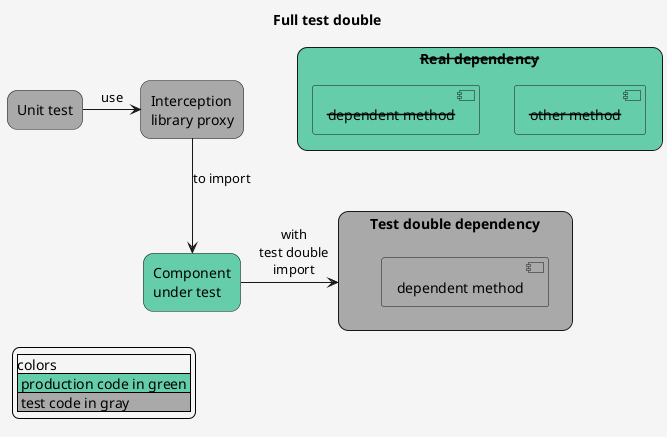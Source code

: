 
@startuml
skinparam backgroundColor WhiteSmoke

title
  Full test double
end title

skinparam rectangle {
    roundCorner 20
}

rectangle "Unit test" as UnitTest #DarkGrey

rectangle "Interception\nlibrary proxy" as InterceptionLib #DarkGrey

rectangle "Component\nunder test" as cut #MediumAquaMarine

rectangle "Test double dependency" as TestDoubleDependency #DarkGrey {
  component "dependent method" as TestDoubleDependencyMethod #DarkGrey
}

rectangle "<strike>Real dependency" as RealDependency #MediumAquaMarine {
  component "<strike>other method" as RealDependencyOtherMethod #MediumAquaMarine
  component "<strike>dependent method" as RealDependencyMut #MediumAquaMarine
}

UnitTest -> InterceptionLib: use
InterceptionLib --> cut: to import
cut -> TestDoubleDependency: with\ntest double\nimport

legend left
|colors|
|<#MediumAquaMarine> production code in green |
|<#DarkGrey> test code in gray |
endlegend

@enduml